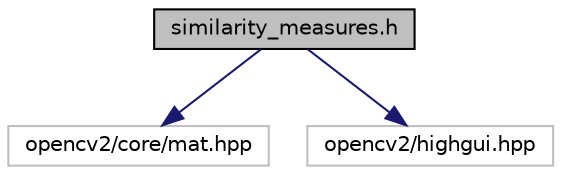 digraph "similarity_measures.h"
{
 // LATEX_PDF_SIZE
  edge [fontname="Helvetica",fontsize="10",labelfontname="Helvetica",labelfontsize="10"];
  node [fontname="Helvetica",fontsize="10",shape=record];
  Node1 [label="similarity_measures.h",height=0.2,width=0.4,color="black", fillcolor="grey75", style="filled", fontcolor="black",tooltip="Similarity measures."];
  Node1 -> Node2 [color="midnightblue",fontsize="10",style="solid",fontname="Helvetica"];
  Node2 [label="opencv2/core/mat.hpp",height=0.2,width=0.4,color="grey75", fillcolor="white", style="filled",tooltip=" "];
  Node1 -> Node3 [color="midnightblue",fontsize="10",style="solid",fontname="Helvetica"];
  Node3 [label="opencv2/highgui.hpp",height=0.2,width=0.4,color="grey75", fillcolor="white", style="filled",tooltip=" "];
}
